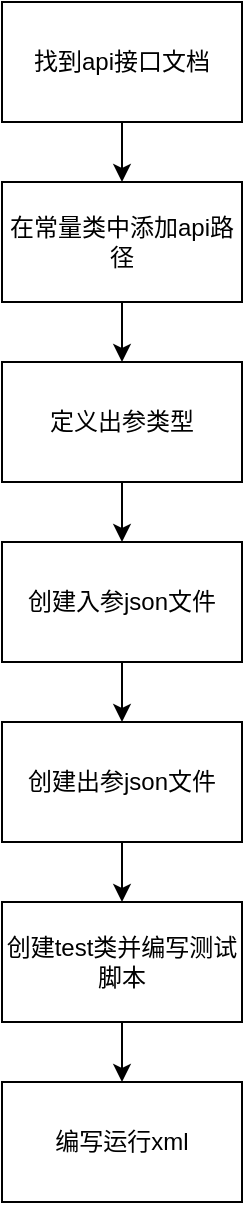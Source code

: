 <mxfile version="13.9.2" type="github">
  <diagram id="G9nLIPtjIvCkd5KBR_jc" name="Page-1">
    <mxGraphModel dx="1422" dy="804" grid="0" gridSize="10" guides="1" tooltips="1" connect="1" arrows="1" fold="1" page="1" pageScale="1" pageWidth="827" pageHeight="1169" math="0" shadow="0">
      <root>
        <mxCell id="0" />
        <mxCell id="1" parent="0" />
        <mxCell id="iSVWFOQklcwFUG7ZpWNp-3" value="" style="edgeStyle=orthogonalEdgeStyle;rounded=0;orthogonalLoop=1;jettySize=auto;html=1;" parent="1" source="iSVWFOQklcwFUG7ZpWNp-1" target="iSVWFOQklcwFUG7ZpWNp-2" edge="1">
          <mxGeometry relative="1" as="geometry" />
        </mxCell>
        <mxCell id="iSVWFOQklcwFUG7ZpWNp-1" value="找到api接口文档" style="rounded=0;whiteSpace=wrap;html=1;" parent="1" vertex="1">
          <mxGeometry x="670" y="178" width="120" height="60" as="geometry" />
        </mxCell>
        <mxCell id="iSVWFOQklcwFUG7ZpWNp-5" value="" style="edgeStyle=orthogonalEdgeStyle;rounded=0;orthogonalLoop=1;jettySize=auto;html=1;" parent="1" source="iSVWFOQklcwFUG7ZpWNp-2" target="iSVWFOQklcwFUG7ZpWNp-4" edge="1">
          <mxGeometry relative="1" as="geometry" />
        </mxCell>
        <mxCell id="iSVWFOQklcwFUG7ZpWNp-2" value="在常量类中添加api路径" style="rounded=0;whiteSpace=wrap;html=1;" parent="1" vertex="1">
          <mxGeometry x="670" y="268" width="120" height="60" as="geometry" />
        </mxCell>
        <mxCell id="iSVWFOQklcwFUG7ZpWNp-7" value="" style="edgeStyle=orthogonalEdgeStyle;rounded=0;orthogonalLoop=1;jettySize=auto;html=1;" parent="1" source="iSVWFOQklcwFUG7ZpWNp-4" target="iSVWFOQklcwFUG7ZpWNp-6" edge="1">
          <mxGeometry relative="1" as="geometry" />
        </mxCell>
        <mxCell id="iSVWFOQklcwFUG7ZpWNp-4" value="定义出参类型" style="rounded=0;whiteSpace=wrap;html=1;" parent="1" vertex="1">
          <mxGeometry x="670" y="358" width="120" height="60" as="geometry" />
        </mxCell>
        <mxCell id="iSVWFOQklcwFUG7ZpWNp-9" value="" style="edgeStyle=orthogonalEdgeStyle;rounded=0;orthogonalLoop=1;jettySize=auto;html=1;" parent="1" source="iSVWFOQklcwFUG7ZpWNp-6" target="iSVWFOQklcwFUG7ZpWNp-8" edge="1">
          <mxGeometry relative="1" as="geometry" />
        </mxCell>
        <mxCell id="iSVWFOQklcwFUG7ZpWNp-6" value="创建入参json文件" style="rounded=0;whiteSpace=wrap;html=1;" parent="1" vertex="1">
          <mxGeometry x="670" y="448" width="120" height="60" as="geometry" />
        </mxCell>
        <mxCell id="_dBi8KFd0AIdmejjPGv--2" value="" style="edgeStyle=orthogonalEdgeStyle;rounded=0;orthogonalLoop=1;jettySize=auto;html=1;" edge="1" parent="1" source="iSVWFOQklcwFUG7ZpWNp-8" target="_dBi8KFd0AIdmejjPGv--1">
          <mxGeometry relative="1" as="geometry" />
        </mxCell>
        <mxCell id="iSVWFOQklcwFUG7ZpWNp-8" value="创建出参json文件" style="whiteSpace=wrap;html=1;rounded=0;" parent="1" vertex="1">
          <mxGeometry x="670" y="538" width="120" height="60" as="geometry" />
        </mxCell>
        <mxCell id="_dBi8KFd0AIdmejjPGv--4" value="" style="edgeStyle=orthogonalEdgeStyle;rounded=0;orthogonalLoop=1;jettySize=auto;html=1;" edge="1" parent="1" source="_dBi8KFd0AIdmejjPGv--1" target="_dBi8KFd0AIdmejjPGv--3">
          <mxGeometry relative="1" as="geometry" />
        </mxCell>
        <mxCell id="_dBi8KFd0AIdmejjPGv--1" value="创建test类并编写测试脚本" style="whiteSpace=wrap;html=1;rounded=0;" vertex="1" parent="1">
          <mxGeometry x="670" y="628" width="120" height="60" as="geometry" />
        </mxCell>
        <mxCell id="_dBi8KFd0AIdmejjPGv--3" value="编写运行xml" style="whiteSpace=wrap;html=1;rounded=0;" vertex="1" parent="1">
          <mxGeometry x="670" y="718" width="120" height="60" as="geometry" />
        </mxCell>
      </root>
    </mxGraphModel>
  </diagram>
</mxfile>
